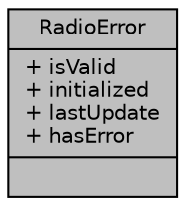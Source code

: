 digraph "RadioError"
{
  edge [fontname="Helvetica",fontsize="10",labelfontname="Helvetica",labelfontsize="10"];
  node [fontname="Helvetica",fontsize="10",shape=record];
  Node1 [label="{RadioError\n|+ isValid\l+ initialized\l+ lastUpdate\l+ hasError\l|}",height=0.2,width=0.4,color="black", fillcolor="grey75", style="filled", fontcolor="black"];
}
